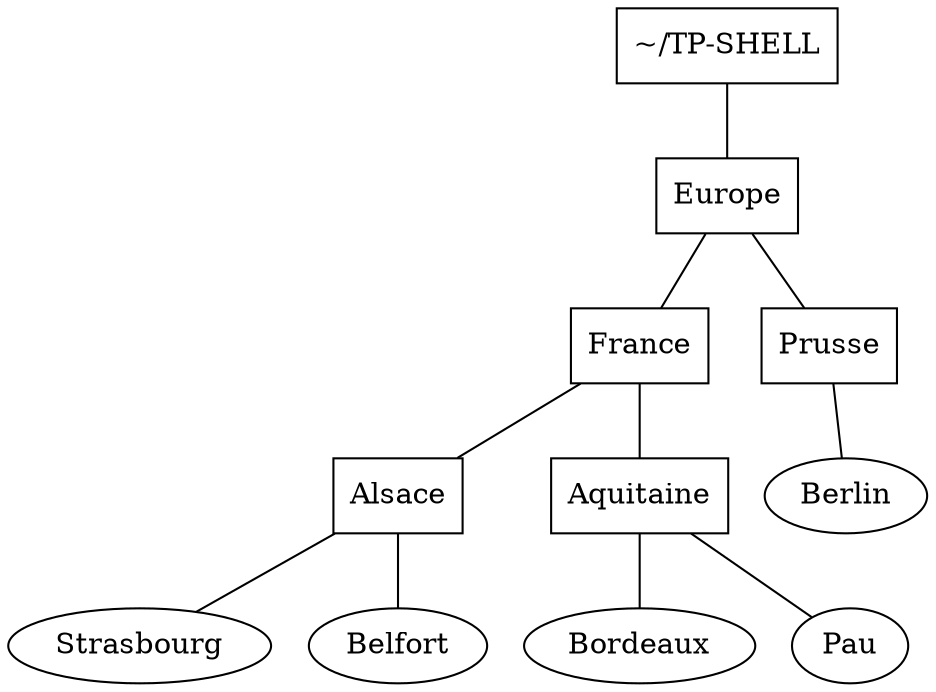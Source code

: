 digraph G { 
    rankdir = TB;   
    edge [dir = none];    
    0 [label = "~/TP-SHELL", shape = rectangle];
    1[label= "Europe", shape=rectangle];
    2[label="France", shape=rectangle];
    3[label="Prusse", shape=rectangle];
    4[label="Berlin", shape=oval];
    5[label="Alsace", shape=rectangle];
    6[label="Aquitaine", shape=rectangle];
    7[label="Strasbourg", shape=oval];
    8[label="Belfort", shape=oval];
    9[label="Bordeaux", shape=oval];
    10[label="Pau", shape=oval];
    0 -> 1 ;
    1 -> 2;
    1 -> 3;
    2 -> 5;
    5 -> 7;
    5 -> 8;
    2 -> 6;
    6 -> 9;
    6 -> 10;
    3 -> 4;
}
